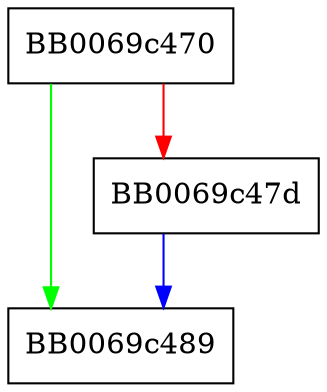 digraph aes_wrap_final {
  node [shape="box"];
  graph [splines=ortho];
  BB0069c470 -> BB0069c489 [color="green"];
  BB0069c470 -> BB0069c47d [color="red"];
  BB0069c47d -> BB0069c489 [color="blue"];
}